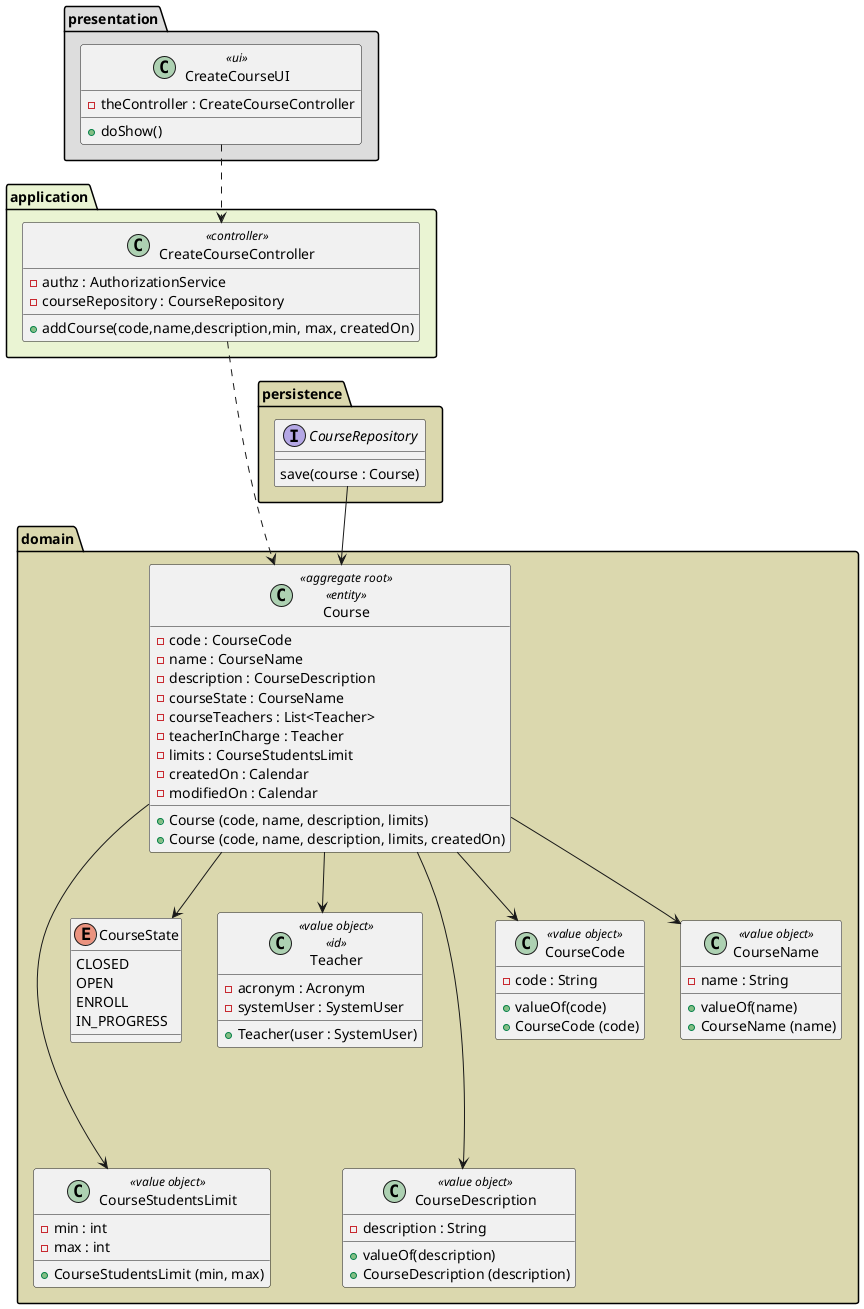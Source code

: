 @startuml
'https://plantuml.com/class-diagram

package "presentation" #DDDDDD{
    class CreateCourseUI <<ui>>{
    - theController : CreateCourseController
    + doShow()
    }
}



package "domain" #dbd8ae{


       
        class CourseStudentsLimit <<value object>> {
        -min : int
        -max : int
        +CourseStudentsLimit (min, max)
        }

        class Course <<aggregate root>> <<entity>>{
        - code : CourseCode
        - name : CourseName
        - description : CourseDescription
        - courseState : CourseName
        - courseTeachers : List<Teacher>
        - teacherInCharge : Teacher
        - limits : CourseStudentsLimit
        - createdOn : Calendar
        - modifiedOn : Calendar
        + Course (code, name, description, limits)
        + Course (code, name, description, limits, createdOn)
        }

        enum CourseState{
        CLOSED
        OPEN
        ENROLL
        IN_PROGRESS
        }

        class Teacher <<value object>> <<id>>{
         -acronym : Acronym
         -systemUser : SystemUser
         +Teacher(user : SystemUser)
        }

        class CourseDescription <<value object>>{
        -description : String
        +valueOf(description)
        + CourseDescription (description)
        }

        class CourseCode <<value object>>{
        -code : String
        +valueOf(code)
        +CourseCode (code)
        }

        class CourseName<<value object>>{
        -name : String
         +valueOf(name)
        + CourseName (name)
        }


}
    package "persistence" #dbd8ae{
       interface CourseRepository{
       save(course : Course)
       }
    }
package "application" #eaf4d3{
    class CreateCourseController <<controller>>{
        - authz : AuthorizationService
        - courseRepository : CourseRepository
        + addCourse(code,name,description,min, max, createdOn)
    }

 

}


CreateCourseUI .-> CreateCourseController


Course --> CourseCode
Course ----> CourseDescription
Course --> Teacher
Course --> CourseName

Course --> CourseState


Course ----> CourseStudentsLimit
CreateCourseController .--> Course

CourseRepository --> Course

@enduml
